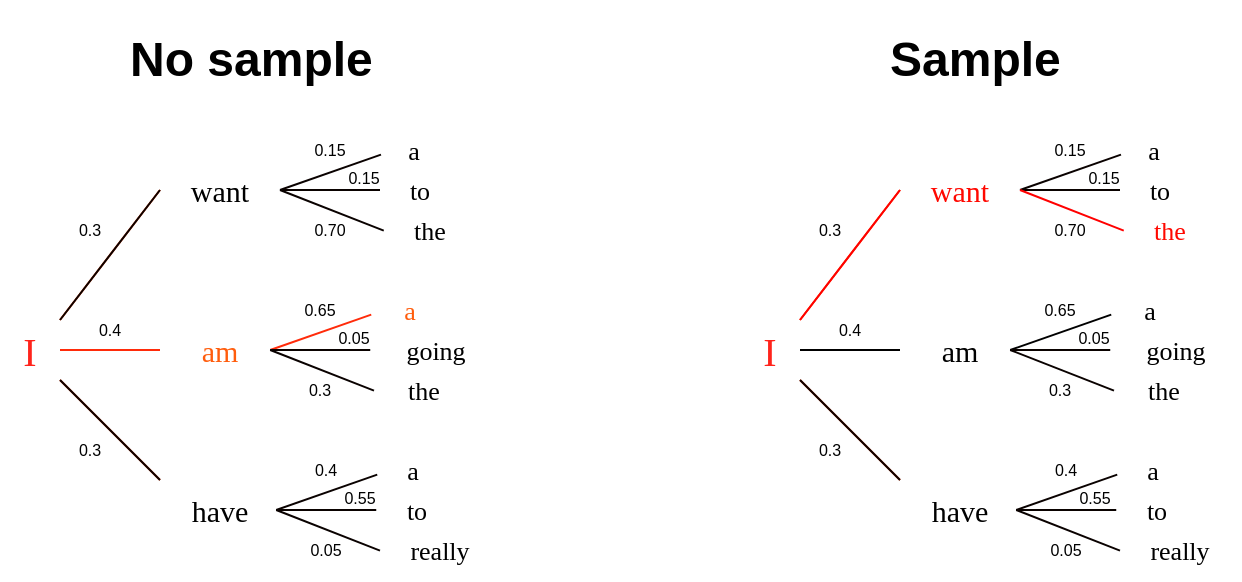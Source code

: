 <mxfile version="20.3.0" type="device"><diagram id="1QyO98hl3nDvph0_O422" name="Page-1"><mxGraphModel dx="1038" dy="637" grid="1" gridSize="10" guides="1" tooltips="1" connect="1" arrows="1" fold="1" page="1" pageScale="1" pageWidth="850" pageHeight="1100" math="0" shadow="0"><root><mxCell id="0"/><mxCell id="1" parent="0"/><mxCell id="Yl-vMLZ6tdEaoKD6YUdp-1" value="I" style="text;html=1;strokeColor=none;fillColor=none;align=center;verticalAlign=middle;whiteSpace=wrap;rounded=0;strokeWidth=2;fontSize=20;fontFamily=Roboto Slab;fontSource=https%3A%2F%2Ffonts.googleapis.com%2Fcss%3Ffamily%3DRoboto%2BSlab;fontStyle=0;fontColor=#FF241C;" vertex="1" parent="1"><mxGeometry x="90" y="210" width="30" height="30" as="geometry"/></mxCell><mxCell id="Yl-vMLZ6tdEaoKD6YUdp-2" value="am" style="text;html=1;strokeColor=none;fillColor=none;align=center;verticalAlign=middle;whiteSpace=wrap;rounded=0;strokeWidth=2;fontSize=15;fontFamily=Roboto Slab;fontSource=https%3A%2F%2Ffonts.googleapis.com%2Fcss%3Ffamily%3DRoboto%2BSlab;fontColor=#FF5D0D;" vertex="1" parent="1"><mxGeometry x="170" y="210" width="60" height="30" as="geometry"/></mxCell><mxCell id="Yl-vMLZ6tdEaoKD6YUdp-3" value="want" style="text;html=1;strokeColor=none;fillColor=none;align=center;verticalAlign=middle;whiteSpace=wrap;rounded=0;strokeWidth=2;fontSize=15;fontFamily=Roboto Slab;fontSource=https%3A%2F%2Ffonts.googleapis.com%2Fcss%3Ffamily%3DRoboto%2BSlab;" vertex="1" parent="1"><mxGeometry x="170" y="130" width="60" height="30" as="geometry"/></mxCell><mxCell id="Yl-vMLZ6tdEaoKD6YUdp-4" value="have" style="text;html=1;strokeColor=none;fillColor=none;align=center;verticalAlign=middle;whiteSpace=wrap;rounded=0;strokeWidth=2;fontSize=15;fontFamily=Roboto Slab;fontSource=https%3A%2F%2Ffonts.googleapis.com%2Fcss%3Ffamily%3DRoboto%2BSlab;" vertex="1" parent="1"><mxGeometry x="170" y="290" width="60" height="30" as="geometry"/></mxCell><mxCell id="Yl-vMLZ6tdEaoKD6YUdp-5" value="a" style="text;html=1;strokeColor=none;fillColor=none;align=center;verticalAlign=middle;whiteSpace=wrap;rounded=0;strokeWidth=2;fontSize=13;fontFamily=Roboto Slab;fontSource=https%3A%2F%2Ffonts.googleapis.com%2Fcss%3Ffamily%3DRoboto%2BSlab;" vertex="1" parent="1"><mxGeometry x="267" y="110" width="60" height="30" as="geometry"/></mxCell><mxCell id="Yl-vMLZ6tdEaoKD6YUdp-6" value="the" style="text;html=1;strokeColor=none;fillColor=none;align=center;verticalAlign=middle;whiteSpace=wrap;rounded=0;strokeWidth=2;fontSize=13;fontFamily=Roboto Slab;fontSource=https%3A%2F%2Ffonts.googleapis.com%2Fcss%3Ffamily%3DRoboto%2BSlab;" vertex="1" parent="1"><mxGeometry x="280" y="150" width="50" height="30" as="geometry"/></mxCell><mxCell id="Yl-vMLZ6tdEaoKD6YUdp-7" value="to" style="text;html=1;strokeColor=none;fillColor=none;align=center;verticalAlign=middle;whiteSpace=wrap;rounded=0;strokeWidth=2;fontSize=13;fontFamily=Roboto Slab;fontSource=https%3A%2F%2Ffonts.googleapis.com%2Fcss%3Ffamily%3DRoboto%2BSlab;" vertex="1" parent="1"><mxGeometry x="270" y="130" width="60" height="30" as="geometry"/></mxCell><mxCell id="Yl-vMLZ6tdEaoKD6YUdp-8" value="a" style="text;html=1;strokeColor=none;fillColor=none;align=center;verticalAlign=middle;whiteSpace=wrap;rounded=0;strokeWidth=2;fontSize=13;fontFamily=Roboto Slab;fontSource=https%3A%2F%2Ffonts.googleapis.com%2Fcss%3Ffamily%3DRoboto%2BSlab;fontColor=#FF5D0D;" vertex="1" parent="1"><mxGeometry x="265" y="190" width="60" height="30" as="geometry"/></mxCell><mxCell id="Yl-vMLZ6tdEaoKD6YUdp-9" value="the" style="text;html=1;strokeColor=none;fillColor=none;align=center;verticalAlign=middle;whiteSpace=wrap;rounded=0;strokeWidth=2;fontSize=13;fontFamily=Roboto Slab;fontSource=https%3A%2F%2Ffonts.googleapis.com%2Fcss%3Ffamily%3DRoboto%2BSlab;" vertex="1" parent="1"><mxGeometry x="272.12" y="230" width="60" height="30" as="geometry"/></mxCell><mxCell id="Yl-vMLZ6tdEaoKD6YUdp-10" value="going" style="text;html=1;strokeColor=none;fillColor=none;align=center;verticalAlign=middle;whiteSpace=wrap;rounded=0;strokeWidth=2;fontSize=13;fontFamily=Roboto Slab;fontSource=https%3A%2F%2Ffonts.googleapis.com%2Fcss%3Ffamily%3DRoboto%2BSlab;" vertex="1" parent="1"><mxGeometry x="278" y="210" width="60" height="30" as="geometry"/></mxCell><mxCell id="Yl-vMLZ6tdEaoKD6YUdp-11" value="a" style="text;html=1;strokeColor=none;fillColor=none;align=center;verticalAlign=middle;whiteSpace=wrap;rounded=0;strokeWidth=2;fontSize=13;fontFamily=Roboto Slab;fontSource=https%3A%2F%2Ffonts.googleapis.com%2Fcss%3Ffamily%3DRoboto%2BSlab;" vertex="1" parent="1"><mxGeometry x="270" y="270" width="53" height="30" as="geometry"/></mxCell><mxCell id="Yl-vMLZ6tdEaoKD6YUdp-12" value="really" style="text;html=1;strokeColor=none;fillColor=none;align=center;verticalAlign=middle;whiteSpace=wrap;rounded=0;strokeWidth=2;fontSize=13;fontFamily=Roboto Slab;fontSource=https%3A%2F%2Ffonts.googleapis.com%2Fcss%3Ffamily%3DRoboto%2BSlab;" vertex="1" parent="1"><mxGeometry x="280" y="310" width="60" height="30" as="geometry"/></mxCell><mxCell id="Yl-vMLZ6tdEaoKD6YUdp-13" value="to" style="text;html=1;strokeColor=none;fillColor=none;align=center;verticalAlign=middle;whiteSpace=wrap;rounded=0;strokeWidth=2;fontSize=13;fontFamily=Roboto Slab;fontSource=https%3A%2F%2Ffonts.googleapis.com%2Fcss%3Ffamily%3DRoboto%2BSlab;" vertex="1" parent="1"><mxGeometry x="270" y="290" width="57" height="30" as="geometry"/></mxCell><mxCell id="Yl-vMLZ6tdEaoKD6YUdp-14" value="" style="endArrow=none;html=1;rounded=0;strokeColor=#FF3C00;fontFamily=Roboto Slab;fontSource=https%3A%2F%2Ffonts.googleapis.com%2Fcss%3Ffamily%3DRoboto%2BSlab;fontSize=15;exitX=1;exitY=0;exitDx=0;exitDy=0;entryX=0;entryY=0.5;entryDx=0;entryDy=0;" edge="1" parent="1" source="Yl-vMLZ6tdEaoKD6YUdp-1" target="Yl-vMLZ6tdEaoKD6YUdp-3"><mxGeometry width="50" height="50" relative="1" as="geometry"><mxPoint x="150" y="230" as="sourcePoint"/><mxPoint x="200" y="180" as="targetPoint"/></mxGeometry></mxCell><mxCell id="Yl-vMLZ6tdEaoKD6YUdp-15" value="" style="endArrow=none;html=1;rounded=0;strokeColor=#FF3C00;fontFamily=Roboto Slab;fontSource=https%3A%2F%2Ffonts.googleapis.com%2Fcss%3Ffamily%3DRoboto%2BSlab;fontSize=15;exitX=1;exitY=0.5;exitDx=0;exitDy=0;entryX=0;entryY=0.5;entryDx=0;entryDy=0;" edge="1" parent="1" source="Yl-vMLZ6tdEaoKD6YUdp-1" target="Yl-vMLZ6tdEaoKD6YUdp-2"><mxGeometry width="50" height="50" relative="1" as="geometry"><mxPoint x="100" y="220" as="sourcePoint"/><mxPoint x="180" y="155" as="targetPoint"/></mxGeometry></mxCell><mxCell id="Yl-vMLZ6tdEaoKD6YUdp-16" value="" style="endArrow=none;html=1;rounded=0;strokeColor=#FF3C00;fontFamily=Roboto Slab;fontSource=https%3A%2F%2Ffonts.googleapis.com%2Fcss%3Ffamily%3DRoboto%2BSlab;fontSize=15;exitX=1;exitY=1;exitDx=0;exitDy=0;entryX=0;entryY=0;entryDx=0;entryDy=0;" edge="1" parent="1" source="Yl-vMLZ6tdEaoKD6YUdp-1" target="Yl-vMLZ6tdEaoKD6YUdp-4"><mxGeometry width="50" height="50" relative="1" as="geometry"><mxPoint x="130" y="235" as="sourcePoint"/><mxPoint x="180" y="235" as="targetPoint"/></mxGeometry></mxCell><mxCell id="Yl-vMLZ6tdEaoKD6YUdp-17" value="" style="endArrow=none;html=1;rounded=0;strokeColor=#0A0200;fontFamily=Roboto Slab;fontSource=https%3A%2F%2Ffonts.googleapis.com%2Fcss%3Ffamily%3DRoboto%2BSlab;fontSize=15;entryX=1;entryY=0.5;entryDx=0;entryDy=0;exitX=0.175;exitY=-0.089;exitDx=0;exitDy=0;exitPerimeter=0;" edge="1" parent="1" source="Yl-vMLZ6tdEaoKD6YUdp-7" target="Yl-vMLZ6tdEaoKD6YUdp-3"><mxGeometry width="50" height="50" relative="1" as="geometry"><mxPoint x="130" y="220" as="sourcePoint"/><mxPoint x="180" y="155" as="targetPoint"/></mxGeometry></mxCell><mxCell id="Yl-vMLZ6tdEaoKD6YUdp-18" value="" style="endArrow=none;html=1;rounded=0;strokeColor=#0A0200;fontFamily=Roboto Slab;fontSource=https%3A%2F%2Ffonts.googleapis.com%2Fcss%3Ffamily%3DRoboto%2BSlab;fontSize=15;entryX=1;entryY=0.5;entryDx=0;entryDy=0;" edge="1" parent="1" target="Yl-vMLZ6tdEaoKD6YUdp-3"><mxGeometry width="50" height="50" relative="1" as="geometry"><mxPoint x="280" y="145" as="sourcePoint"/><mxPoint x="240" y="155" as="targetPoint"/></mxGeometry></mxCell><mxCell id="Yl-vMLZ6tdEaoKD6YUdp-19" value="" style="endArrow=none;html=1;rounded=0;strokeColor=#0A0200;fontFamily=Roboto Slab;fontSource=https%3A%2F%2Ffonts.googleapis.com%2Fcss%3Ffamily%3DRoboto%2BSlab;fontSize=15;entryX=1;entryY=0.5;entryDx=0;entryDy=0;exitX=0.198;exitY=1.176;exitDx=0;exitDy=0;exitPerimeter=0;" edge="1" parent="1" source="Yl-vMLZ6tdEaoKD6YUdp-7" target="Yl-vMLZ6tdEaoKD6YUdp-3"><mxGeometry width="50" height="50" relative="1" as="geometry"><mxPoint x="290" y="155" as="sourcePoint"/><mxPoint x="240" y="155" as="targetPoint"/></mxGeometry></mxCell><mxCell id="Yl-vMLZ6tdEaoKD6YUdp-20" value="" style="endArrow=none;html=1;rounded=0;strokeColor=#0A0200;fontFamily=Roboto Slab;fontSource=https%3A%2F%2Ffonts.googleapis.com%2Fcss%3Ffamily%3DRoboto%2BSlab;fontSize=15;exitX=1;exitY=0;exitDx=0;exitDy=0;entryX=0;entryY=0.5;entryDx=0;entryDy=0;" edge="1" parent="1"><mxGeometry width="50" height="50" relative="1" as="geometry"><mxPoint x="120" y="210" as="sourcePoint"/><mxPoint x="170" y="145" as="targetPoint"/></mxGeometry></mxCell><mxCell id="Yl-vMLZ6tdEaoKD6YUdp-21" value="" style="endArrow=none;html=1;rounded=0;strokeColor=#FF2B0A;fontFamily=Roboto Slab;fontSource=https%3A%2F%2Ffonts.googleapis.com%2Fcss%3Ffamily%3DRoboto%2BSlab;fontSize=15;exitX=1;exitY=0.5;exitDx=0;exitDy=0;entryX=0;entryY=0.5;entryDx=0;entryDy=0;" edge="1" parent="1"><mxGeometry width="50" height="50" relative="1" as="geometry"><mxPoint x="120" y="225" as="sourcePoint"/><mxPoint x="170" y="225" as="targetPoint"/></mxGeometry></mxCell><mxCell id="Yl-vMLZ6tdEaoKD6YUdp-22" value="" style="endArrow=none;html=1;rounded=0;strokeColor=#0A0200;fontFamily=Roboto Slab;fontSource=https%3A%2F%2Ffonts.googleapis.com%2Fcss%3Ffamily%3DRoboto%2BSlab;fontSize=15;exitX=1;exitY=1;exitDx=0;exitDy=0;entryX=0;entryY=0;entryDx=0;entryDy=0;" edge="1" parent="1"><mxGeometry width="50" height="50" relative="1" as="geometry"><mxPoint x="120" y="240" as="sourcePoint"/><mxPoint x="170" y="290" as="targetPoint"/></mxGeometry></mxCell><mxCell id="Yl-vMLZ6tdEaoKD6YUdp-23" value="0.4" style="text;html=1;strokeColor=none;fillColor=none;align=center;verticalAlign=middle;whiteSpace=wrap;rounded=0;strokeWidth=2;fontFamily=Helvetica;fontSize=8;" vertex="1" parent="1"><mxGeometry x="140" y="210" width="10" height="10" as="geometry"/></mxCell><mxCell id="Yl-vMLZ6tdEaoKD6YUdp-24" value="0.3" style="text;html=1;strokeColor=none;fillColor=none;align=center;verticalAlign=middle;whiteSpace=wrap;rounded=0;strokeWidth=2;fontFamily=Helvetica;fontSize=8;" vertex="1" parent="1"><mxGeometry x="130" y="160" width="10" height="10" as="geometry"/></mxCell><mxCell id="Yl-vMLZ6tdEaoKD6YUdp-25" value="0.3" style="text;html=1;strokeColor=none;fillColor=none;align=center;verticalAlign=middle;whiteSpace=wrap;rounded=0;strokeWidth=2;fontFamily=Helvetica;fontSize=8;" vertex="1" parent="1"><mxGeometry x="130" y="270" width="10" height="10" as="geometry"/></mxCell><mxCell id="Yl-vMLZ6tdEaoKD6YUdp-26" value="0.15" style="text;html=1;strokeColor=none;fillColor=none;align=center;verticalAlign=middle;whiteSpace=wrap;rounded=0;strokeWidth=2;fontFamily=Helvetica;fontSize=8;" vertex="1" parent="1"><mxGeometry x="250" y="120" width="10" height="10" as="geometry"/></mxCell><mxCell id="Yl-vMLZ6tdEaoKD6YUdp-27" value="0.70" style="text;html=1;strokeColor=none;fillColor=none;align=center;verticalAlign=middle;whiteSpace=wrap;rounded=0;strokeWidth=2;fontFamily=Helvetica;fontSize=8;" vertex="1" parent="1"><mxGeometry x="250" y="160" width="10" height="10" as="geometry"/></mxCell><mxCell id="Yl-vMLZ6tdEaoKD6YUdp-28" value="0.15" style="text;html=1;strokeColor=none;fillColor=none;align=center;verticalAlign=middle;whiteSpace=wrap;rounded=0;strokeWidth=2;fontFamily=Helvetica;fontSize=8;imageAspect=0;pointerEvents=0;" vertex="1" parent="1"><mxGeometry x="267" y="134" width="10" height="10" as="geometry"/></mxCell><mxCell id="Yl-vMLZ6tdEaoKD6YUdp-29" value="" style="endArrow=none;html=1;rounded=0;strokeColor=#FF2B0A;fontFamily=Roboto Slab;fontSource=https%3A%2F%2Ffonts.googleapis.com%2Fcss%3Ffamily%3DRoboto%2BSlab;fontSize=15;entryX=1;entryY=0.5;entryDx=0;entryDy=0;exitX=0.175;exitY=-0.089;exitDx=0;exitDy=0;exitPerimeter=0;" edge="1" parent="1"><mxGeometry width="50" height="50" relative="1" as="geometry"><mxPoint x="275.62" y="207.33" as="sourcePoint"/><mxPoint x="225.12" y="225" as="targetPoint"/></mxGeometry></mxCell><mxCell id="Yl-vMLZ6tdEaoKD6YUdp-30" value="" style="endArrow=none;html=1;rounded=0;strokeColor=#0A0200;fontFamily=Roboto Slab;fontSource=https%3A%2F%2Ffonts.googleapis.com%2Fcss%3Ffamily%3DRoboto%2BSlab;fontSize=15;entryX=1;entryY=0.5;entryDx=0;entryDy=0;" edge="1" parent="1"><mxGeometry width="50" height="50" relative="1" as="geometry"><mxPoint x="275.12" y="225" as="sourcePoint"/><mxPoint x="225.12" y="225" as="targetPoint"/></mxGeometry></mxCell><mxCell id="Yl-vMLZ6tdEaoKD6YUdp-31" value="" style="endArrow=none;html=1;rounded=0;strokeColor=#0A0200;fontFamily=Roboto Slab;fontSource=https%3A%2F%2Ffonts.googleapis.com%2Fcss%3Ffamily%3DRoboto%2BSlab;fontSize=15;entryX=1;entryY=0.5;entryDx=0;entryDy=0;exitX=0.198;exitY=1.176;exitDx=0;exitDy=0;exitPerimeter=0;" edge="1" parent="1"><mxGeometry width="50" height="50" relative="1" as="geometry"><mxPoint x="277" y="245.28" as="sourcePoint"/><mxPoint x="225.12" y="225" as="targetPoint"/></mxGeometry></mxCell><mxCell id="Yl-vMLZ6tdEaoKD6YUdp-32" value="0.65" style="text;html=1;strokeColor=none;fillColor=none;align=center;verticalAlign=middle;whiteSpace=wrap;rounded=0;strokeWidth=2;fontFamily=Helvetica;fontSize=8;" vertex="1" parent="1"><mxGeometry x="245.12" y="200" width="10" height="10" as="geometry"/></mxCell><mxCell id="Yl-vMLZ6tdEaoKD6YUdp-33" value="0.3" style="text;html=1;strokeColor=none;fillColor=none;align=center;verticalAlign=middle;whiteSpace=wrap;rounded=0;strokeWidth=2;fontFamily=Helvetica;fontSize=8;" vertex="1" parent="1"><mxGeometry x="245.12" y="240" width="10" height="10" as="geometry"/></mxCell><mxCell id="Yl-vMLZ6tdEaoKD6YUdp-34" value="0.05" style="text;html=1;strokeColor=none;fillColor=none;align=center;verticalAlign=middle;whiteSpace=wrap;rounded=0;strokeWidth=2;fontFamily=Helvetica;fontSize=8;imageAspect=0;pointerEvents=0;" vertex="1" parent="1"><mxGeometry x="262.12" y="214" width="10" height="10" as="geometry"/></mxCell><mxCell id="Yl-vMLZ6tdEaoKD6YUdp-35" value="" style="endArrow=none;html=1;rounded=0;strokeColor=#0A0200;fontFamily=Roboto Slab;fontSource=https%3A%2F%2Ffonts.googleapis.com%2Fcss%3Ffamily%3DRoboto%2BSlab;fontSize=15;entryX=1;entryY=0.5;entryDx=0;entryDy=0;exitX=0.175;exitY=-0.089;exitDx=0;exitDy=0;exitPerimeter=0;" edge="1" parent="1"><mxGeometry width="50" height="50" relative="1" as="geometry"><mxPoint x="278.62" y="287.33" as="sourcePoint"/><mxPoint x="228.12" y="305" as="targetPoint"/></mxGeometry></mxCell><mxCell id="Yl-vMLZ6tdEaoKD6YUdp-36" value="" style="endArrow=none;html=1;rounded=0;strokeColor=#0A0200;fontFamily=Roboto Slab;fontSource=https%3A%2F%2Ffonts.googleapis.com%2Fcss%3Ffamily%3DRoboto%2BSlab;fontSize=15;entryX=1;entryY=0.5;entryDx=0;entryDy=0;" edge="1" parent="1"><mxGeometry width="50" height="50" relative="1" as="geometry"><mxPoint x="278.12" y="305" as="sourcePoint"/><mxPoint x="228.12" y="305" as="targetPoint"/></mxGeometry></mxCell><mxCell id="Yl-vMLZ6tdEaoKD6YUdp-37" value="" style="endArrow=none;html=1;rounded=0;strokeColor=#0A0200;fontFamily=Roboto Slab;fontSource=https%3A%2F%2Ffonts.googleapis.com%2Fcss%3Ffamily%3DRoboto%2BSlab;fontSize=15;entryX=1;entryY=0.5;entryDx=0;entryDy=0;exitX=0.198;exitY=1.176;exitDx=0;exitDy=0;exitPerimeter=0;" edge="1" parent="1"><mxGeometry width="50" height="50" relative="1" as="geometry"><mxPoint x="280" y="325.28" as="sourcePoint"/><mxPoint x="228.12" y="305" as="targetPoint"/></mxGeometry></mxCell><mxCell id="Yl-vMLZ6tdEaoKD6YUdp-38" value="0.4" style="text;html=1;strokeColor=none;fillColor=none;align=center;verticalAlign=middle;whiteSpace=wrap;rounded=0;strokeWidth=2;fontFamily=Helvetica;fontSize=8;" vertex="1" parent="1"><mxGeometry x="248.12" y="280" width="10" height="10" as="geometry"/></mxCell><mxCell id="Yl-vMLZ6tdEaoKD6YUdp-39" value="0.05" style="text;html=1;strokeColor=none;fillColor=none;align=center;verticalAlign=middle;whiteSpace=wrap;rounded=0;strokeWidth=2;fontFamily=Helvetica;fontSize=8;" vertex="1" parent="1"><mxGeometry x="248.12" y="320" width="10" height="10" as="geometry"/></mxCell><mxCell id="Yl-vMLZ6tdEaoKD6YUdp-40" value="0.55" style="text;html=1;strokeColor=none;fillColor=none;align=center;verticalAlign=middle;whiteSpace=wrap;rounded=0;strokeWidth=2;fontFamily=Helvetica;fontSize=8;imageAspect=0;pointerEvents=0;" vertex="1" parent="1"><mxGeometry x="265.12" y="294" width="10" height="10" as="geometry"/></mxCell><mxCell id="Yl-vMLZ6tdEaoKD6YUdp-41" value="I" style="text;html=1;strokeColor=none;fillColor=none;align=center;verticalAlign=middle;whiteSpace=wrap;rounded=0;strokeWidth=2;fontSize=20;fontFamily=Roboto Slab;fontSource=https%3A%2F%2Ffonts.googleapis.com%2Fcss%3Ffamily%3DRoboto%2BSlab;fontStyle=0;fontColor=#FF241C;" vertex="1" parent="1"><mxGeometry x="460" y="210" width="30" height="30" as="geometry"/></mxCell><mxCell id="Yl-vMLZ6tdEaoKD6YUdp-42" value="am" style="text;html=1;strokeColor=none;fillColor=none;align=center;verticalAlign=middle;whiteSpace=wrap;rounded=0;strokeWidth=2;fontSize=15;fontFamily=Roboto Slab;fontSource=https%3A%2F%2Ffonts.googleapis.com%2Fcss%3Ffamily%3DRoboto%2BSlab;fontColor=#000000;" vertex="1" parent="1"><mxGeometry x="540" y="210" width="60" height="30" as="geometry"/></mxCell><mxCell id="Yl-vMLZ6tdEaoKD6YUdp-43" value="want" style="text;html=1;strokeColor=none;fillColor=none;align=center;verticalAlign=middle;whiteSpace=wrap;rounded=0;strokeWidth=2;fontSize=15;fontFamily=Roboto Slab;fontSource=https%3A%2F%2Ffonts.googleapis.com%2Fcss%3Ffamily%3DRoboto%2BSlab;fontColor=#FF0800;" vertex="1" parent="1"><mxGeometry x="540" y="130" width="60" height="30" as="geometry"/></mxCell><mxCell id="Yl-vMLZ6tdEaoKD6YUdp-44" value="have" style="text;html=1;strokeColor=none;fillColor=none;align=center;verticalAlign=middle;whiteSpace=wrap;rounded=0;strokeWidth=2;fontSize=15;fontFamily=Roboto Slab;fontSource=https%3A%2F%2Ffonts.googleapis.com%2Fcss%3Ffamily%3DRoboto%2BSlab;" vertex="1" parent="1"><mxGeometry x="540" y="290" width="60" height="30" as="geometry"/></mxCell><mxCell id="Yl-vMLZ6tdEaoKD6YUdp-45" value="a" style="text;html=1;strokeColor=none;fillColor=none;align=center;verticalAlign=middle;whiteSpace=wrap;rounded=0;strokeWidth=2;fontSize=13;fontFamily=Roboto Slab;fontSource=https%3A%2F%2Ffonts.googleapis.com%2Fcss%3Ffamily%3DRoboto%2BSlab;" vertex="1" parent="1"><mxGeometry x="637" y="110" width="60" height="30" as="geometry"/></mxCell><mxCell id="Yl-vMLZ6tdEaoKD6YUdp-46" value="the" style="text;html=1;strokeColor=none;fillColor=none;align=center;verticalAlign=middle;whiteSpace=wrap;rounded=0;strokeWidth=2;fontSize=13;fontFamily=Roboto Slab;fontSource=https%3A%2F%2Ffonts.googleapis.com%2Fcss%3Ffamily%3DRoboto%2BSlab;fontColor=#FF0800;" vertex="1" parent="1"><mxGeometry x="650" y="150" width="50" height="30" as="geometry"/></mxCell><mxCell id="Yl-vMLZ6tdEaoKD6YUdp-47" value="to" style="text;html=1;strokeColor=none;fillColor=none;align=center;verticalAlign=middle;whiteSpace=wrap;rounded=0;strokeWidth=2;fontSize=13;fontFamily=Roboto Slab;fontSource=https%3A%2F%2Ffonts.googleapis.com%2Fcss%3Ffamily%3DRoboto%2BSlab;" vertex="1" parent="1"><mxGeometry x="640" y="130" width="60" height="30" as="geometry"/></mxCell><mxCell id="Yl-vMLZ6tdEaoKD6YUdp-48" value="a" style="text;html=1;strokeColor=none;fillColor=none;align=center;verticalAlign=middle;whiteSpace=wrap;rounded=0;strokeWidth=2;fontSize=13;fontFamily=Roboto Slab;fontSource=https%3A%2F%2Ffonts.googleapis.com%2Fcss%3Ffamily%3DRoboto%2BSlab;fontColor=#000000;" vertex="1" parent="1"><mxGeometry x="635" y="190" width="60" height="30" as="geometry"/></mxCell><mxCell id="Yl-vMLZ6tdEaoKD6YUdp-49" value="the" style="text;html=1;strokeColor=none;fillColor=none;align=center;verticalAlign=middle;whiteSpace=wrap;rounded=0;strokeWidth=2;fontSize=13;fontFamily=Roboto Slab;fontSource=https%3A%2F%2Ffonts.googleapis.com%2Fcss%3Ffamily%3DRoboto%2BSlab;" vertex="1" parent="1"><mxGeometry x="642.12" y="230" width="60" height="30" as="geometry"/></mxCell><mxCell id="Yl-vMLZ6tdEaoKD6YUdp-50" value="going" style="text;html=1;strokeColor=none;fillColor=none;align=center;verticalAlign=middle;whiteSpace=wrap;rounded=0;strokeWidth=2;fontSize=13;fontFamily=Roboto Slab;fontSource=https%3A%2F%2Ffonts.googleapis.com%2Fcss%3Ffamily%3DRoboto%2BSlab;" vertex="1" parent="1"><mxGeometry x="648" y="210" width="60" height="30" as="geometry"/></mxCell><mxCell id="Yl-vMLZ6tdEaoKD6YUdp-51" value="a" style="text;html=1;strokeColor=none;fillColor=none;align=center;verticalAlign=middle;whiteSpace=wrap;rounded=0;strokeWidth=2;fontSize=13;fontFamily=Roboto Slab;fontSource=https%3A%2F%2Ffonts.googleapis.com%2Fcss%3Ffamily%3DRoboto%2BSlab;" vertex="1" parent="1"><mxGeometry x="640" y="270" width="53" height="30" as="geometry"/></mxCell><mxCell id="Yl-vMLZ6tdEaoKD6YUdp-52" value="really" style="text;html=1;strokeColor=none;fillColor=none;align=center;verticalAlign=middle;whiteSpace=wrap;rounded=0;strokeWidth=2;fontSize=13;fontFamily=Roboto Slab;fontSource=https%3A%2F%2Ffonts.googleapis.com%2Fcss%3Ffamily%3DRoboto%2BSlab;" vertex="1" parent="1"><mxGeometry x="650" y="310" width="60" height="30" as="geometry"/></mxCell><mxCell id="Yl-vMLZ6tdEaoKD6YUdp-53" value="to" style="text;html=1;strokeColor=none;fillColor=none;align=center;verticalAlign=middle;whiteSpace=wrap;rounded=0;strokeWidth=2;fontSize=13;fontFamily=Roboto Slab;fontSource=https%3A%2F%2Ffonts.googleapis.com%2Fcss%3Ffamily%3DRoboto%2BSlab;" vertex="1" parent="1"><mxGeometry x="640" y="290" width="57" height="30" as="geometry"/></mxCell><mxCell id="Yl-vMLZ6tdEaoKD6YUdp-54" value="" style="endArrow=none;html=1;rounded=0;strokeColor=#FF3C00;fontFamily=Roboto Slab;fontSource=https%3A%2F%2Ffonts.googleapis.com%2Fcss%3Ffamily%3DRoboto%2BSlab;fontSize=15;exitX=1;exitY=0;exitDx=0;exitDy=0;entryX=0;entryY=0.5;entryDx=0;entryDy=0;" edge="1" parent="1" source="Yl-vMLZ6tdEaoKD6YUdp-41" target="Yl-vMLZ6tdEaoKD6YUdp-43"><mxGeometry width="50" height="50" relative="1" as="geometry"><mxPoint x="520" y="230" as="sourcePoint"/><mxPoint x="570" y="180" as="targetPoint"/></mxGeometry></mxCell><mxCell id="Yl-vMLZ6tdEaoKD6YUdp-55" value="" style="endArrow=none;html=1;rounded=0;strokeColor=#FF3C00;fontFamily=Roboto Slab;fontSource=https%3A%2F%2Ffonts.googleapis.com%2Fcss%3Ffamily%3DRoboto%2BSlab;fontSize=15;exitX=1;exitY=0.5;exitDx=0;exitDy=0;entryX=0;entryY=0.5;entryDx=0;entryDy=0;" edge="1" parent="1" source="Yl-vMLZ6tdEaoKD6YUdp-41" target="Yl-vMLZ6tdEaoKD6YUdp-42"><mxGeometry width="50" height="50" relative="1" as="geometry"><mxPoint x="470" y="220" as="sourcePoint"/><mxPoint x="550" y="155" as="targetPoint"/></mxGeometry></mxCell><mxCell id="Yl-vMLZ6tdEaoKD6YUdp-56" value="" style="endArrow=none;html=1;rounded=0;strokeColor=#FF3C00;fontFamily=Roboto Slab;fontSource=https%3A%2F%2Ffonts.googleapis.com%2Fcss%3Ffamily%3DRoboto%2BSlab;fontSize=15;exitX=1;exitY=1;exitDx=0;exitDy=0;entryX=0;entryY=0;entryDx=0;entryDy=0;" edge="1" parent="1" source="Yl-vMLZ6tdEaoKD6YUdp-41" target="Yl-vMLZ6tdEaoKD6YUdp-44"><mxGeometry width="50" height="50" relative="1" as="geometry"><mxPoint x="500" y="235" as="sourcePoint"/><mxPoint x="550" y="235" as="targetPoint"/></mxGeometry></mxCell><mxCell id="Yl-vMLZ6tdEaoKD6YUdp-57" value="" style="endArrow=none;html=1;rounded=0;strokeColor=#0A0200;fontFamily=Roboto Slab;fontSource=https%3A%2F%2Ffonts.googleapis.com%2Fcss%3Ffamily%3DRoboto%2BSlab;fontSize=15;entryX=1;entryY=0.5;entryDx=0;entryDy=0;exitX=0.175;exitY=-0.089;exitDx=0;exitDy=0;exitPerimeter=0;" edge="1" parent="1" source="Yl-vMLZ6tdEaoKD6YUdp-47" target="Yl-vMLZ6tdEaoKD6YUdp-43"><mxGeometry width="50" height="50" relative="1" as="geometry"><mxPoint x="500" y="220" as="sourcePoint"/><mxPoint x="550" y="155" as="targetPoint"/></mxGeometry></mxCell><mxCell id="Yl-vMLZ6tdEaoKD6YUdp-58" value="" style="endArrow=none;html=1;rounded=0;strokeColor=#0A0200;fontFamily=Roboto Slab;fontSource=https%3A%2F%2Ffonts.googleapis.com%2Fcss%3Ffamily%3DRoboto%2BSlab;fontSize=15;entryX=1;entryY=0.5;entryDx=0;entryDy=0;" edge="1" parent="1" target="Yl-vMLZ6tdEaoKD6YUdp-43"><mxGeometry width="50" height="50" relative="1" as="geometry"><mxPoint x="650" y="145.0" as="sourcePoint"/><mxPoint x="610" y="155" as="targetPoint"/></mxGeometry></mxCell><mxCell id="Yl-vMLZ6tdEaoKD6YUdp-59" value="" style="endArrow=none;html=1;rounded=0;strokeColor=#FF0000;fontFamily=Roboto Slab;fontSource=https%3A%2F%2Ffonts.googleapis.com%2Fcss%3Ffamily%3DRoboto%2BSlab;fontSize=15;entryX=1;entryY=0.5;entryDx=0;entryDy=0;exitX=0.198;exitY=1.176;exitDx=0;exitDy=0;exitPerimeter=0;fontColor=#FF7438;" edge="1" parent="1" source="Yl-vMLZ6tdEaoKD6YUdp-47" target="Yl-vMLZ6tdEaoKD6YUdp-43"><mxGeometry width="50" height="50" relative="1" as="geometry"><mxPoint x="660" y="155" as="sourcePoint"/><mxPoint x="610" y="155" as="targetPoint"/></mxGeometry></mxCell><mxCell id="Yl-vMLZ6tdEaoKD6YUdp-60" value="" style="endArrow=none;html=1;rounded=0;strokeColor=#FF0000;fontFamily=Roboto Slab;fontSource=https%3A%2F%2Ffonts.googleapis.com%2Fcss%3Ffamily%3DRoboto%2BSlab;fontSize=15;exitX=1;exitY=0;exitDx=0;exitDy=0;entryX=0;entryY=0.5;entryDx=0;entryDy=0;fontColor=#FF7438;" edge="1" parent="1"><mxGeometry width="50" height="50" relative="1" as="geometry"><mxPoint x="490" y="210.0" as="sourcePoint"/><mxPoint x="540" y="145.0" as="targetPoint"/></mxGeometry></mxCell><mxCell id="Yl-vMLZ6tdEaoKD6YUdp-61" value="" style="endArrow=none;html=1;rounded=0;strokeColor=#000000;fontFamily=Roboto Slab;fontSource=https%3A%2F%2Ffonts.googleapis.com%2Fcss%3Ffamily%3DRoboto%2BSlab;fontSize=15;exitX=1;exitY=0.5;exitDx=0;exitDy=0;entryX=0;entryY=0.5;entryDx=0;entryDy=0;fontColor=#000000;" edge="1" parent="1"><mxGeometry width="50" height="50" relative="1" as="geometry"><mxPoint x="490" y="225.0" as="sourcePoint"/><mxPoint x="540" y="225.0" as="targetPoint"/></mxGeometry></mxCell><mxCell id="Yl-vMLZ6tdEaoKD6YUdp-62" value="" style="endArrow=none;html=1;rounded=0;strokeColor=#0A0200;fontFamily=Roboto Slab;fontSource=https%3A%2F%2Ffonts.googleapis.com%2Fcss%3Ffamily%3DRoboto%2BSlab;fontSize=15;exitX=1;exitY=1;exitDx=0;exitDy=0;entryX=0;entryY=0;entryDx=0;entryDy=0;" edge="1" parent="1"><mxGeometry width="50" height="50" relative="1" as="geometry"><mxPoint x="490" y="240.0" as="sourcePoint"/><mxPoint x="540" y="290.0" as="targetPoint"/></mxGeometry></mxCell><mxCell id="Yl-vMLZ6tdEaoKD6YUdp-63" value="0.4" style="text;html=1;strokeColor=none;fillColor=none;align=center;verticalAlign=middle;whiteSpace=wrap;rounded=0;strokeWidth=2;fontFamily=Helvetica;fontSize=8;" vertex="1" parent="1"><mxGeometry x="510" y="210" width="10" height="10" as="geometry"/></mxCell><mxCell id="Yl-vMLZ6tdEaoKD6YUdp-64" value="0.3" style="text;html=1;strokeColor=none;fillColor=none;align=center;verticalAlign=middle;whiteSpace=wrap;rounded=0;strokeWidth=2;fontFamily=Helvetica;fontSize=8;" vertex="1" parent="1"><mxGeometry x="500" y="160" width="10" height="10" as="geometry"/></mxCell><mxCell id="Yl-vMLZ6tdEaoKD6YUdp-65" value="0.3" style="text;html=1;strokeColor=none;fillColor=none;align=center;verticalAlign=middle;whiteSpace=wrap;rounded=0;strokeWidth=2;fontFamily=Helvetica;fontSize=8;" vertex="1" parent="1"><mxGeometry x="500" y="270" width="10" height="10" as="geometry"/></mxCell><mxCell id="Yl-vMLZ6tdEaoKD6YUdp-66" value="0.15" style="text;html=1;strokeColor=none;fillColor=none;align=center;verticalAlign=middle;whiteSpace=wrap;rounded=0;strokeWidth=2;fontFamily=Helvetica;fontSize=8;" vertex="1" parent="1"><mxGeometry x="620" y="120" width="10" height="10" as="geometry"/></mxCell><mxCell id="Yl-vMLZ6tdEaoKD6YUdp-67" value="0.70" style="text;html=1;strokeColor=none;fillColor=none;align=center;verticalAlign=middle;whiteSpace=wrap;rounded=0;strokeWidth=2;fontFamily=Helvetica;fontSize=8;" vertex="1" parent="1"><mxGeometry x="620" y="160" width="10" height="10" as="geometry"/></mxCell><mxCell id="Yl-vMLZ6tdEaoKD6YUdp-68" value="0.15" style="text;html=1;strokeColor=none;fillColor=none;align=center;verticalAlign=middle;whiteSpace=wrap;rounded=0;strokeWidth=2;fontFamily=Helvetica;fontSize=8;imageAspect=0;pointerEvents=0;" vertex="1" parent="1"><mxGeometry x="637" y="134" width="10" height="10" as="geometry"/></mxCell><mxCell id="Yl-vMLZ6tdEaoKD6YUdp-69" value="" style="endArrow=none;html=1;rounded=0;strokeColor=#000000;fontFamily=Roboto Slab;fontSource=https%3A%2F%2Ffonts.googleapis.com%2Fcss%3Ffamily%3DRoboto%2BSlab;fontSize=15;entryX=1;entryY=0.5;entryDx=0;entryDy=0;exitX=0.175;exitY=-0.089;exitDx=0;exitDy=0;exitPerimeter=0;fontColor=#000000;" edge="1" parent="1"><mxGeometry width="50" height="50" relative="1" as="geometry"><mxPoint x="645.62" y="207.33" as="sourcePoint"/><mxPoint x="595.12" y="225.0" as="targetPoint"/></mxGeometry></mxCell><mxCell id="Yl-vMLZ6tdEaoKD6YUdp-70" value="" style="endArrow=none;html=1;rounded=0;strokeColor=#0A0200;fontFamily=Roboto Slab;fontSource=https%3A%2F%2Ffonts.googleapis.com%2Fcss%3Ffamily%3DRoboto%2BSlab;fontSize=15;entryX=1;entryY=0.5;entryDx=0;entryDy=0;" edge="1" parent="1"><mxGeometry width="50" height="50" relative="1" as="geometry"><mxPoint x="645.12" y="225.0" as="sourcePoint"/><mxPoint x="595.12" y="225.0" as="targetPoint"/></mxGeometry></mxCell><mxCell id="Yl-vMLZ6tdEaoKD6YUdp-71" value="" style="endArrow=none;html=1;rounded=0;strokeColor=#0A0200;fontFamily=Roboto Slab;fontSource=https%3A%2F%2Ffonts.googleapis.com%2Fcss%3Ffamily%3DRoboto%2BSlab;fontSize=15;entryX=1;entryY=0.5;entryDx=0;entryDy=0;exitX=0.198;exitY=1.176;exitDx=0;exitDy=0;exitPerimeter=0;" edge="1" parent="1"><mxGeometry width="50" height="50" relative="1" as="geometry"><mxPoint x="647" y="245.28" as="sourcePoint"/><mxPoint x="595.12" y="225.0" as="targetPoint"/></mxGeometry></mxCell><mxCell id="Yl-vMLZ6tdEaoKD6YUdp-72" value="0.65" style="text;html=1;strokeColor=none;fillColor=none;align=center;verticalAlign=middle;whiteSpace=wrap;rounded=0;strokeWidth=2;fontFamily=Helvetica;fontSize=8;" vertex="1" parent="1"><mxGeometry x="615.12" y="200" width="10" height="10" as="geometry"/></mxCell><mxCell id="Yl-vMLZ6tdEaoKD6YUdp-73" value="0.3" style="text;html=1;strokeColor=none;fillColor=none;align=center;verticalAlign=middle;whiteSpace=wrap;rounded=0;strokeWidth=2;fontFamily=Helvetica;fontSize=8;" vertex="1" parent="1"><mxGeometry x="615.12" y="240" width="10" height="10" as="geometry"/></mxCell><mxCell id="Yl-vMLZ6tdEaoKD6YUdp-74" value="0.05" style="text;html=1;strokeColor=none;fillColor=none;align=center;verticalAlign=middle;whiteSpace=wrap;rounded=0;strokeWidth=2;fontFamily=Helvetica;fontSize=8;imageAspect=0;pointerEvents=0;" vertex="1" parent="1"><mxGeometry x="632.12" y="214" width="10" height="10" as="geometry"/></mxCell><mxCell id="Yl-vMLZ6tdEaoKD6YUdp-75" value="" style="endArrow=none;html=1;rounded=0;strokeColor=#0A0200;fontFamily=Roboto Slab;fontSource=https%3A%2F%2Ffonts.googleapis.com%2Fcss%3Ffamily%3DRoboto%2BSlab;fontSize=15;entryX=1;entryY=0.5;entryDx=0;entryDy=0;exitX=0.175;exitY=-0.089;exitDx=0;exitDy=0;exitPerimeter=0;" edge="1" parent="1"><mxGeometry width="50" height="50" relative="1" as="geometry"><mxPoint x="648.62" y="287.33" as="sourcePoint"/><mxPoint x="598.12" y="305.0" as="targetPoint"/></mxGeometry></mxCell><mxCell id="Yl-vMLZ6tdEaoKD6YUdp-76" value="" style="endArrow=none;html=1;rounded=0;strokeColor=#0A0200;fontFamily=Roboto Slab;fontSource=https%3A%2F%2Ffonts.googleapis.com%2Fcss%3Ffamily%3DRoboto%2BSlab;fontSize=15;entryX=1;entryY=0.5;entryDx=0;entryDy=0;" edge="1" parent="1"><mxGeometry width="50" height="50" relative="1" as="geometry"><mxPoint x="648.12" y="305.0" as="sourcePoint"/><mxPoint x="598.12" y="305.0" as="targetPoint"/></mxGeometry></mxCell><mxCell id="Yl-vMLZ6tdEaoKD6YUdp-77" value="" style="endArrow=none;html=1;rounded=0;strokeColor=#0A0200;fontFamily=Roboto Slab;fontSource=https%3A%2F%2Ffonts.googleapis.com%2Fcss%3Ffamily%3DRoboto%2BSlab;fontSize=15;entryX=1;entryY=0.5;entryDx=0;entryDy=0;exitX=0.198;exitY=1.176;exitDx=0;exitDy=0;exitPerimeter=0;" edge="1" parent="1"><mxGeometry width="50" height="50" relative="1" as="geometry"><mxPoint x="650" y="325.28" as="sourcePoint"/><mxPoint x="598.12" y="305.0" as="targetPoint"/></mxGeometry></mxCell><mxCell id="Yl-vMLZ6tdEaoKD6YUdp-78" value="0.4" style="text;html=1;strokeColor=none;fillColor=none;align=center;verticalAlign=middle;whiteSpace=wrap;rounded=0;strokeWidth=2;fontFamily=Helvetica;fontSize=8;" vertex="1" parent="1"><mxGeometry x="618.12" y="280" width="10" height="10" as="geometry"/></mxCell><mxCell id="Yl-vMLZ6tdEaoKD6YUdp-79" value="0.05" style="text;html=1;strokeColor=none;fillColor=none;align=center;verticalAlign=middle;whiteSpace=wrap;rounded=0;strokeWidth=2;fontFamily=Helvetica;fontSize=8;" vertex="1" parent="1"><mxGeometry x="618.12" y="320" width="10" height="10" as="geometry"/></mxCell><mxCell id="Yl-vMLZ6tdEaoKD6YUdp-80" value="0.55" style="text;html=1;strokeColor=none;fillColor=none;align=center;verticalAlign=middle;whiteSpace=wrap;rounded=0;strokeWidth=2;fontFamily=Helvetica;fontSize=8;imageAspect=0;pointerEvents=0;" vertex="1" parent="1"><mxGeometry x="635.12" y="294" width="4.88" height="10" as="geometry"/></mxCell><mxCell id="Yl-vMLZ6tdEaoKD6YUdp-81" value="&lt;h1&gt;No sample&lt;/h1&gt;" style="text;html=1;strokeColor=none;fillColor=none;spacing=5;spacingTop=-20;whiteSpace=wrap;overflow=hidden;rounded=0;" vertex="1" parent="1"><mxGeometry x="150" y="60" width="140" height="40" as="geometry"/></mxCell><mxCell id="Yl-vMLZ6tdEaoKD6YUdp-82" value="&lt;h1&gt;Sample&lt;/h1&gt;" style="text;html=1;strokeColor=none;fillColor=none;spacing=5;spacingTop=-20;whiteSpace=wrap;overflow=hidden;rounded=0;" vertex="1" parent="1"><mxGeometry x="530" y="60" width="140" height="40" as="geometry"/></mxCell></root></mxGraphModel></diagram></mxfile>